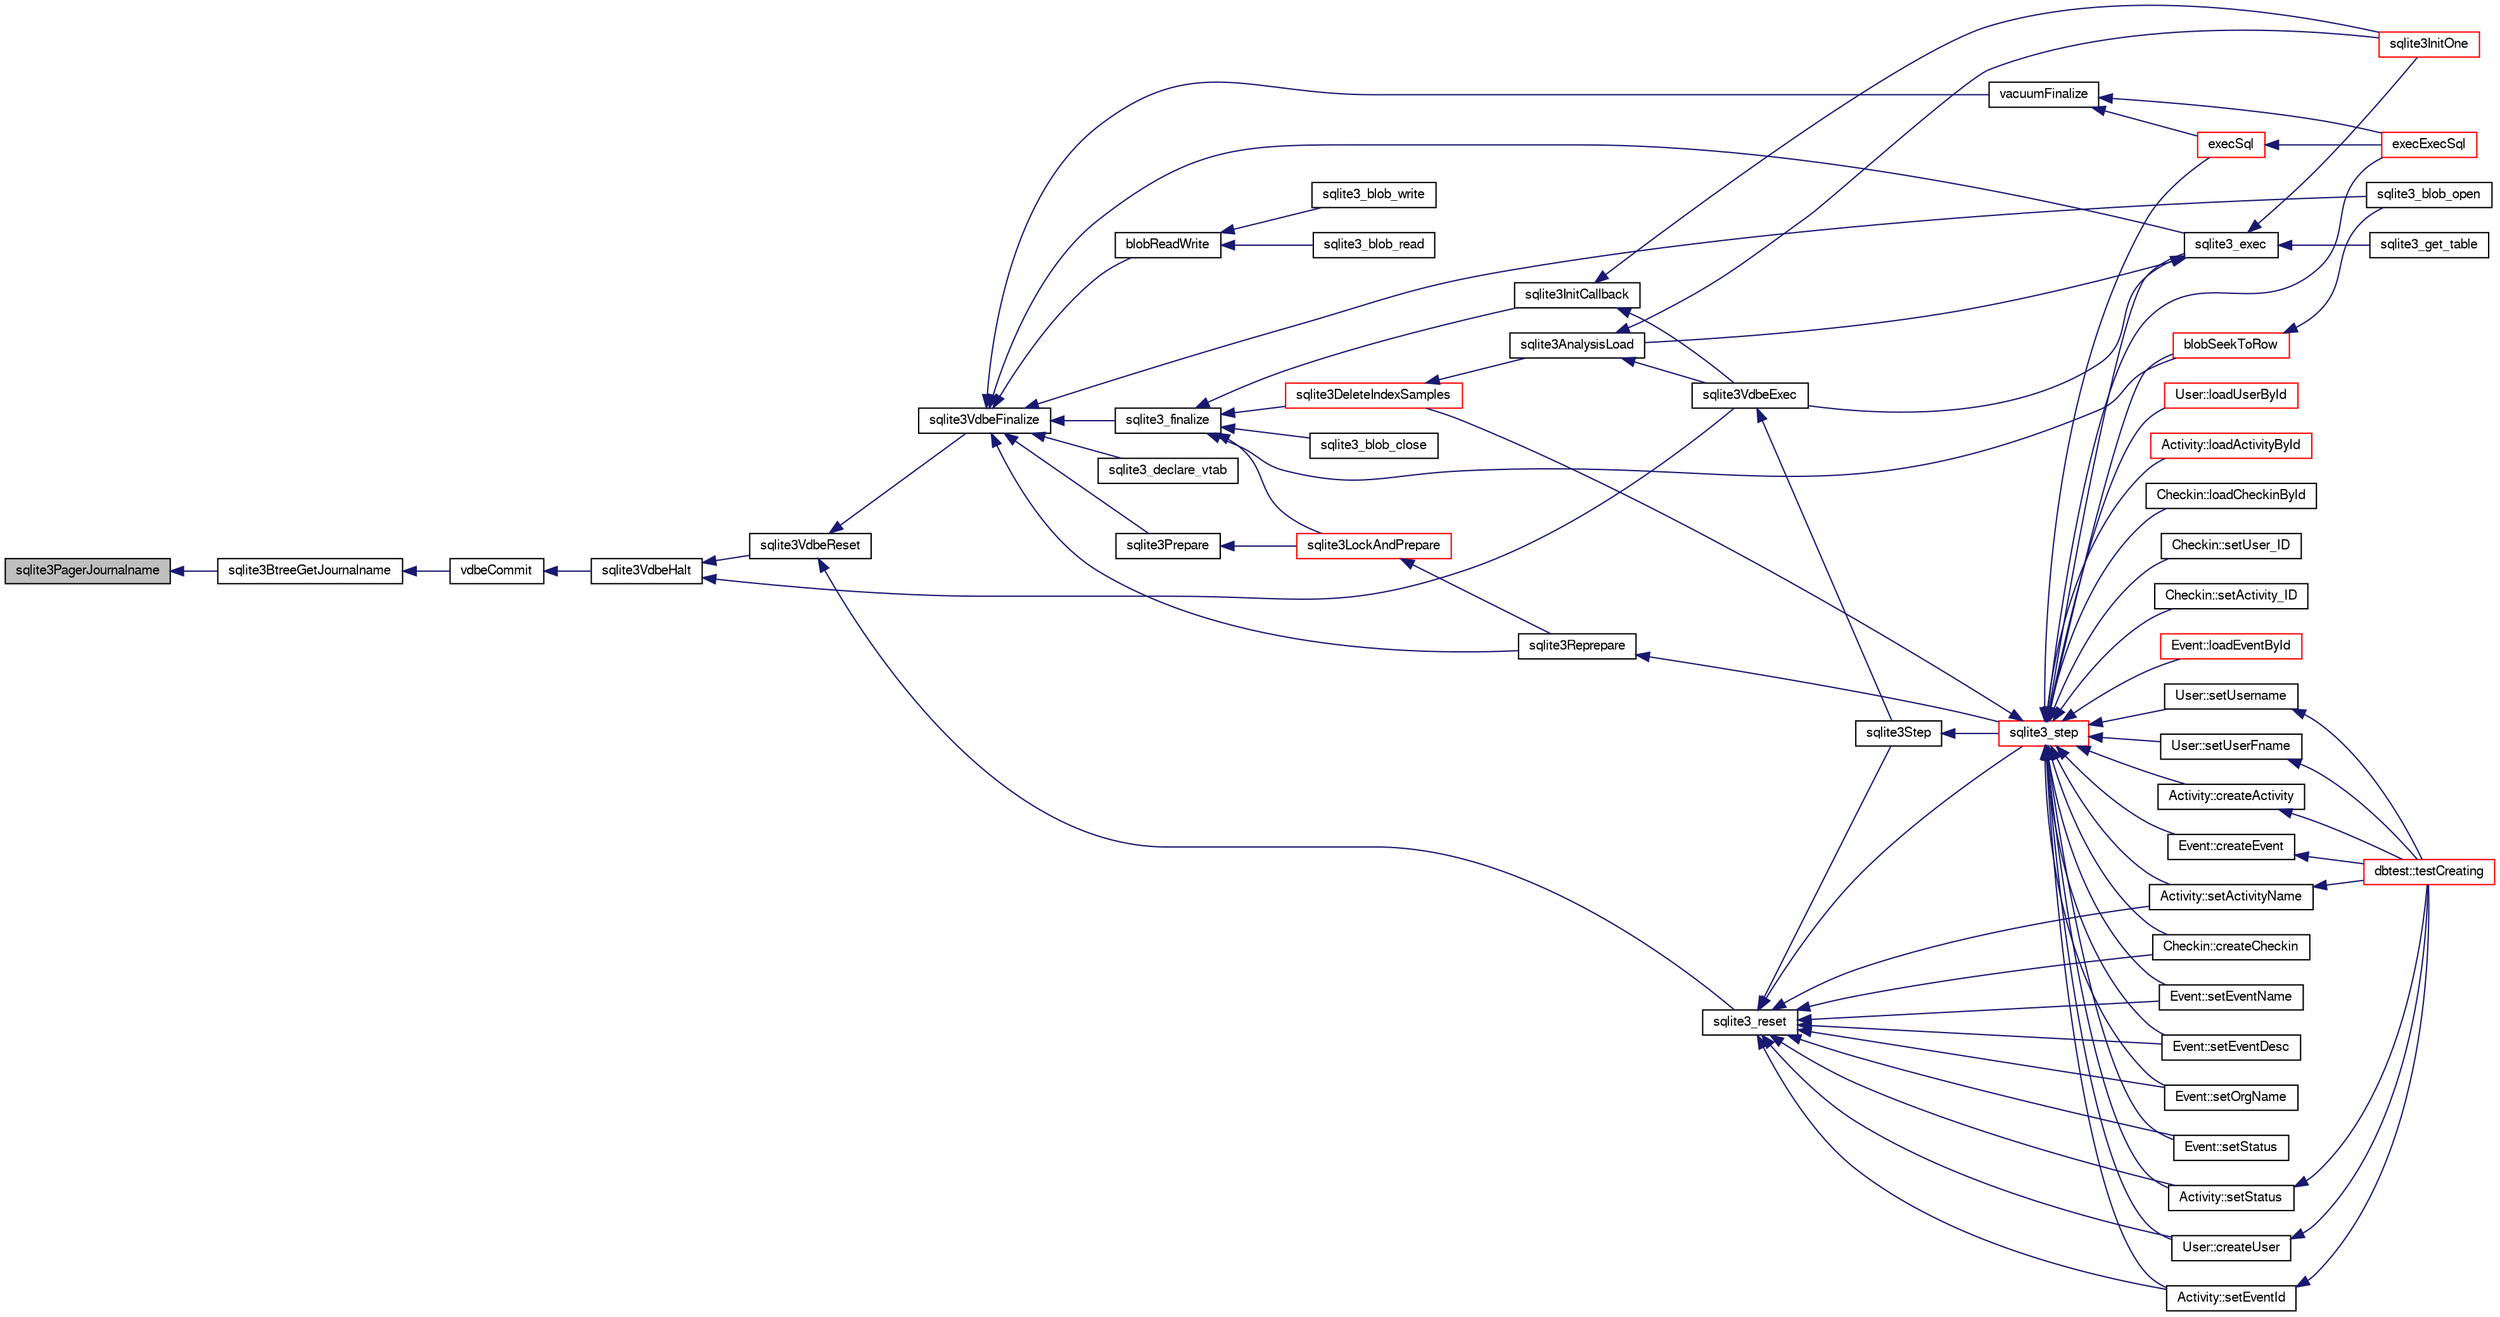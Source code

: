 digraph "sqlite3PagerJournalname"
{
  edge [fontname="FreeSans",fontsize="10",labelfontname="FreeSans",labelfontsize="10"];
  node [fontname="FreeSans",fontsize="10",shape=record];
  rankdir="LR";
  Node630411 [label="sqlite3PagerJournalname",height=0.2,width=0.4,color="black", fillcolor="grey75", style="filled", fontcolor="black"];
  Node630411 -> Node630412 [dir="back",color="midnightblue",fontsize="10",style="solid",fontname="FreeSans"];
  Node630412 [label="sqlite3BtreeGetJournalname",height=0.2,width=0.4,color="black", fillcolor="white", style="filled",URL="$sqlite3_8c.html#a5b2a1ed176c0f5392231a34e780f55eb"];
  Node630412 -> Node630413 [dir="back",color="midnightblue",fontsize="10",style="solid",fontname="FreeSans"];
  Node630413 [label="vdbeCommit",height=0.2,width=0.4,color="black", fillcolor="white", style="filled",URL="$sqlite3_8c.html#a5d7f1e0625451b987728f600cfe1b92d"];
  Node630413 -> Node630414 [dir="back",color="midnightblue",fontsize="10",style="solid",fontname="FreeSans"];
  Node630414 [label="sqlite3VdbeHalt",height=0.2,width=0.4,color="black", fillcolor="white", style="filled",URL="$sqlite3_8c.html#a8d1d99703d999190fbc35ecc981cb709"];
  Node630414 -> Node630415 [dir="back",color="midnightblue",fontsize="10",style="solid",fontname="FreeSans"];
  Node630415 [label="sqlite3VdbeReset",height=0.2,width=0.4,color="black", fillcolor="white", style="filled",URL="$sqlite3_8c.html#a315a913742f7267f90d46d41446353b1"];
  Node630415 -> Node630416 [dir="back",color="midnightblue",fontsize="10",style="solid",fontname="FreeSans"];
  Node630416 [label="sqlite3VdbeFinalize",height=0.2,width=0.4,color="black", fillcolor="white", style="filled",URL="$sqlite3_8c.html#af81e0c8d03b71610d3a826469f67bbd4"];
  Node630416 -> Node630417 [dir="back",color="midnightblue",fontsize="10",style="solid",fontname="FreeSans"];
  Node630417 [label="sqlite3_finalize",height=0.2,width=0.4,color="black", fillcolor="white", style="filled",URL="$sqlite3_8h.html#a801195c0f771d40bb4be1e40f3b88945"];
  Node630417 -> Node630418 [dir="back",color="midnightblue",fontsize="10",style="solid",fontname="FreeSans"];
  Node630418 [label="blobSeekToRow",height=0.2,width=0.4,color="red", fillcolor="white", style="filled",URL="$sqlite3_8c.html#afff57e13332b98c8a44a7cebe38962ab"];
  Node630418 -> Node630419 [dir="back",color="midnightblue",fontsize="10",style="solid",fontname="FreeSans"];
  Node630419 [label="sqlite3_blob_open",height=0.2,width=0.4,color="black", fillcolor="white", style="filled",URL="$sqlite3_8h.html#adb8ad839a5bdd62a43785132bc7dd518"];
  Node630417 -> Node630421 [dir="back",color="midnightblue",fontsize="10",style="solid",fontname="FreeSans"];
  Node630421 [label="sqlite3_blob_close",height=0.2,width=0.4,color="black", fillcolor="white", style="filled",URL="$sqlite3_8h.html#a8885ae884821e14e1e4501183c5833d6"];
  Node630417 -> Node630422 [dir="back",color="midnightblue",fontsize="10",style="solid",fontname="FreeSans"];
  Node630422 [label="sqlite3DeleteIndexSamples",height=0.2,width=0.4,color="red", fillcolor="white", style="filled",URL="$sqlite3_8c.html#aaeda0302fbf61397ec009f65bed047ef"];
  Node630422 -> Node630423 [dir="back",color="midnightblue",fontsize="10",style="solid",fontname="FreeSans"];
  Node630423 [label="sqlite3AnalysisLoad",height=0.2,width=0.4,color="black", fillcolor="white", style="filled",URL="$sqlite3_8c.html#a48a2301c27e1d3d68708b9b8761b5a01"];
  Node630423 -> Node630424 [dir="back",color="midnightblue",fontsize="10",style="solid",fontname="FreeSans"];
  Node630424 [label="sqlite3VdbeExec",height=0.2,width=0.4,color="black", fillcolor="white", style="filled",URL="$sqlite3_8c.html#a8ce40a614bdc56719c4d642b1e4dfb21"];
  Node630424 -> Node630425 [dir="back",color="midnightblue",fontsize="10",style="solid",fontname="FreeSans"];
  Node630425 [label="sqlite3Step",height=0.2,width=0.4,color="black", fillcolor="white", style="filled",URL="$sqlite3_8c.html#a3f2872e873e2758a4beedad1d5113554"];
  Node630425 -> Node630426 [dir="back",color="midnightblue",fontsize="10",style="solid",fontname="FreeSans"];
  Node630426 [label="sqlite3_step",height=0.2,width=0.4,color="red", fillcolor="white", style="filled",URL="$sqlite3_8h.html#ac1e491ce36b7471eb28387f7d3c74334"];
  Node630426 -> Node630427 [dir="back",color="midnightblue",fontsize="10",style="solid",fontname="FreeSans"];
  Node630427 [label="Activity::createActivity",height=0.2,width=0.4,color="black", fillcolor="white", style="filled",URL="$classActivity.html#a813cc5e52c14ab49b39014c134e3425b"];
  Node630427 -> Node630428 [dir="back",color="midnightblue",fontsize="10",style="solid",fontname="FreeSans"];
  Node630428 [label="dbtest::testCreating",height=0.2,width=0.4,color="red", fillcolor="white", style="filled",URL="$classdbtest.html#a8193e88a7df657069c8a6bd09c8243b7"];
  Node630426 -> Node630430 [dir="back",color="midnightblue",fontsize="10",style="solid",fontname="FreeSans"];
  Node630430 [label="Activity::loadActivityById",height=0.2,width=0.4,color="red", fillcolor="white", style="filled",URL="$classActivity.html#abe4ffb4f08a47212ebf9013259d9e7fd"];
  Node630426 -> Node630432 [dir="back",color="midnightblue",fontsize="10",style="solid",fontname="FreeSans"];
  Node630432 [label="Activity::setEventId",height=0.2,width=0.4,color="black", fillcolor="white", style="filled",URL="$classActivity.html#adb1d0fd0d08f473e068f0a4086bfa9ca"];
  Node630432 -> Node630428 [dir="back",color="midnightblue",fontsize="10",style="solid",fontname="FreeSans"];
  Node630426 -> Node630433 [dir="back",color="midnightblue",fontsize="10",style="solid",fontname="FreeSans"];
  Node630433 [label="Activity::setActivityName",height=0.2,width=0.4,color="black", fillcolor="white", style="filled",URL="$classActivity.html#a62dc3737b33915a36086f9dd26d16a81"];
  Node630433 -> Node630428 [dir="back",color="midnightblue",fontsize="10",style="solid",fontname="FreeSans"];
  Node630426 -> Node630434 [dir="back",color="midnightblue",fontsize="10",style="solid",fontname="FreeSans"];
  Node630434 [label="Activity::setStatus",height=0.2,width=0.4,color="black", fillcolor="white", style="filled",URL="$classActivity.html#af618135a7738f4d2a7ee147a8ef912ea"];
  Node630434 -> Node630428 [dir="back",color="midnightblue",fontsize="10",style="solid",fontname="FreeSans"];
  Node630426 -> Node630435 [dir="back",color="midnightblue",fontsize="10",style="solid",fontname="FreeSans"];
  Node630435 [label="Checkin::createCheckin",height=0.2,width=0.4,color="black", fillcolor="white", style="filled",URL="$classCheckin.html#a4e40acdf7fff0e607f6de4f24f3a163c"];
  Node630426 -> Node630436 [dir="back",color="midnightblue",fontsize="10",style="solid",fontname="FreeSans"];
  Node630436 [label="Checkin::loadCheckinById",height=0.2,width=0.4,color="black", fillcolor="white", style="filled",URL="$classCheckin.html#a3461f70ea6c68475225f2a07f78a21e0"];
  Node630426 -> Node630437 [dir="back",color="midnightblue",fontsize="10",style="solid",fontname="FreeSans"];
  Node630437 [label="Checkin::setUser_ID",height=0.2,width=0.4,color="black", fillcolor="white", style="filled",URL="$classCheckin.html#a76ab640f4f912876dbebf183db5359c6"];
  Node630426 -> Node630438 [dir="back",color="midnightblue",fontsize="10",style="solid",fontname="FreeSans"];
  Node630438 [label="Checkin::setActivity_ID",height=0.2,width=0.4,color="black", fillcolor="white", style="filled",URL="$classCheckin.html#ab2ff3ec2604ec73a42af25874a00b232"];
  Node630426 -> Node630439 [dir="back",color="midnightblue",fontsize="10",style="solid",fontname="FreeSans"];
  Node630439 [label="Event::createEvent",height=0.2,width=0.4,color="black", fillcolor="white", style="filled",URL="$classEvent.html#a77adb9f4a46ffb32c2d931f0691f5903"];
  Node630439 -> Node630428 [dir="back",color="midnightblue",fontsize="10",style="solid",fontname="FreeSans"];
  Node630426 -> Node630440 [dir="back",color="midnightblue",fontsize="10",style="solid",fontname="FreeSans"];
  Node630440 [label="Event::loadEventById",height=0.2,width=0.4,color="red", fillcolor="white", style="filled",URL="$classEvent.html#afa66cea33f722dbeecb69cc98fdea055"];
  Node630426 -> Node630441 [dir="back",color="midnightblue",fontsize="10",style="solid",fontname="FreeSans"];
  Node630441 [label="Event::setEventName",height=0.2,width=0.4,color="black", fillcolor="white", style="filled",URL="$classEvent.html#a10596b6ca077df05184e30d62b08729d"];
  Node630426 -> Node630442 [dir="back",color="midnightblue",fontsize="10",style="solid",fontname="FreeSans"];
  Node630442 [label="Event::setEventDesc",height=0.2,width=0.4,color="black", fillcolor="white", style="filled",URL="$classEvent.html#ae36b8377dcae792f1c5c4726024c981b"];
  Node630426 -> Node630443 [dir="back",color="midnightblue",fontsize="10",style="solid",fontname="FreeSans"];
  Node630443 [label="Event::setOrgName",height=0.2,width=0.4,color="black", fillcolor="white", style="filled",URL="$classEvent.html#a19aac0f776bd764563a54977656cf680"];
  Node630426 -> Node630444 [dir="back",color="midnightblue",fontsize="10",style="solid",fontname="FreeSans"];
  Node630444 [label="Event::setStatus",height=0.2,width=0.4,color="black", fillcolor="white", style="filled",URL="$classEvent.html#ab0a6b9285af0f4172eb841e2b80f8972"];
  Node630426 -> Node630418 [dir="back",color="midnightblue",fontsize="10",style="solid",fontname="FreeSans"];
  Node630426 -> Node630422 [dir="back",color="midnightblue",fontsize="10",style="solid",fontname="FreeSans"];
  Node630426 -> Node630445 [dir="back",color="midnightblue",fontsize="10",style="solid",fontname="FreeSans"];
  Node630445 [label="sqlite3_exec",height=0.2,width=0.4,color="black", fillcolor="white", style="filled",URL="$sqlite3_8h.html#a97487ec8150e0bcc8fa392ab8f0e24db"];
  Node630445 -> Node630424 [dir="back",color="midnightblue",fontsize="10",style="solid",fontname="FreeSans"];
  Node630445 -> Node630423 [dir="back",color="midnightblue",fontsize="10",style="solid",fontname="FreeSans"];
  Node630445 -> Node630446 [dir="back",color="midnightblue",fontsize="10",style="solid",fontname="FreeSans"];
  Node630446 [label="sqlite3InitOne",height=0.2,width=0.4,color="red", fillcolor="white", style="filled",URL="$sqlite3_8c.html#ac4318b25df65269906b0379251fe9b85"];
  Node630445 -> Node630547 [dir="back",color="midnightblue",fontsize="10",style="solid",fontname="FreeSans"];
  Node630547 [label="sqlite3_get_table",height=0.2,width=0.4,color="black", fillcolor="white", style="filled",URL="$sqlite3_8h.html#a5effeac4e12df57beaa35c5be1f61579"];
  Node630426 -> Node630548 [dir="back",color="midnightblue",fontsize="10",style="solid",fontname="FreeSans"];
  Node630548 [label="execSql",height=0.2,width=0.4,color="red", fillcolor="white", style="filled",URL="$sqlite3_8c.html#a7d16651b98a110662f4c265eff0246cb"];
  Node630548 -> Node630549 [dir="back",color="midnightblue",fontsize="10",style="solid",fontname="FreeSans"];
  Node630549 [label="execExecSql",height=0.2,width=0.4,color="red", fillcolor="white", style="filled",URL="$sqlite3_8c.html#ac1be09a6c047f21133d16378d301e0d4"];
  Node630426 -> Node630549 [dir="back",color="midnightblue",fontsize="10",style="solid",fontname="FreeSans"];
  Node630426 -> Node630551 [dir="back",color="midnightblue",fontsize="10",style="solid",fontname="FreeSans"];
  Node630551 [label="User::createUser",height=0.2,width=0.4,color="black", fillcolor="white", style="filled",URL="$classUser.html#a22ed673939e8cc0a136130b809bba513"];
  Node630551 -> Node630428 [dir="back",color="midnightblue",fontsize="10",style="solid",fontname="FreeSans"];
  Node630426 -> Node630552 [dir="back",color="midnightblue",fontsize="10",style="solid",fontname="FreeSans"];
  Node630552 [label="User::loadUserById",height=0.2,width=0.4,color="red", fillcolor="white", style="filled",URL="$classUser.html#a863377665b7fb83c5547dcf9727f5092"];
  Node630426 -> Node630553 [dir="back",color="midnightblue",fontsize="10",style="solid",fontname="FreeSans"];
  Node630553 [label="User::setUsername",height=0.2,width=0.4,color="black", fillcolor="white", style="filled",URL="$classUser.html#aa0497022a136cb78de785b0a39ae60b1"];
  Node630553 -> Node630428 [dir="back",color="midnightblue",fontsize="10",style="solid",fontname="FreeSans"];
  Node630426 -> Node630554 [dir="back",color="midnightblue",fontsize="10",style="solid",fontname="FreeSans"];
  Node630554 [label="User::setUserFname",height=0.2,width=0.4,color="black", fillcolor="white", style="filled",URL="$classUser.html#a72657eb55cd0ca437b4841a43f19912f"];
  Node630554 -> Node630428 [dir="back",color="midnightblue",fontsize="10",style="solid",fontname="FreeSans"];
  Node630423 -> Node630446 [dir="back",color="midnightblue",fontsize="10",style="solid",fontname="FreeSans"];
  Node630417 -> Node630612 [dir="back",color="midnightblue",fontsize="10",style="solid",fontname="FreeSans"];
  Node630612 [label="sqlite3InitCallback",height=0.2,width=0.4,color="black", fillcolor="white", style="filled",URL="$sqlite3_8c.html#a5183ff3c8b5311c7332250013ee018b3"];
  Node630612 -> Node630424 [dir="back",color="midnightblue",fontsize="10",style="solid",fontname="FreeSans"];
  Node630612 -> Node630446 [dir="back",color="midnightblue",fontsize="10",style="solid",fontname="FreeSans"];
  Node630417 -> Node630609 [dir="back",color="midnightblue",fontsize="10",style="solid",fontname="FreeSans"];
  Node630609 [label="sqlite3LockAndPrepare",height=0.2,width=0.4,color="red", fillcolor="white", style="filled",URL="$sqlite3_8c.html#a5db1ec5589aa2b02c6d979211a8789bd"];
  Node630609 -> Node630610 [dir="back",color="midnightblue",fontsize="10",style="solid",fontname="FreeSans"];
  Node630610 [label="sqlite3Reprepare",height=0.2,width=0.4,color="black", fillcolor="white", style="filled",URL="$sqlite3_8c.html#a7e2f7299cc947d07e782f6ac561fa937"];
  Node630610 -> Node630426 [dir="back",color="midnightblue",fontsize="10",style="solid",fontname="FreeSans"];
  Node630416 -> Node630419 [dir="back",color="midnightblue",fontsize="10",style="solid",fontname="FreeSans"];
  Node630416 -> Node630670 [dir="back",color="midnightblue",fontsize="10",style="solid",fontname="FreeSans"];
  Node630670 [label="blobReadWrite",height=0.2,width=0.4,color="black", fillcolor="white", style="filled",URL="$sqlite3_8c.html#a6c1d57e4337ee1b8655215c06dea4046"];
  Node630670 -> Node630671 [dir="back",color="midnightblue",fontsize="10",style="solid",fontname="FreeSans"];
  Node630671 [label="sqlite3_blob_read",height=0.2,width=0.4,color="black", fillcolor="white", style="filled",URL="$sqlite3_8h.html#ae63f397da378931a64a597069ce3532a"];
  Node630670 -> Node630672 [dir="back",color="midnightblue",fontsize="10",style="solid",fontname="FreeSans"];
  Node630672 [label="sqlite3_blob_write",height=0.2,width=0.4,color="black", fillcolor="white", style="filled",URL="$sqlite3_8h.html#a0dd24c2ce4bfd36279ed96e8266b1d87"];
  Node630416 -> Node630445 [dir="back",color="midnightblue",fontsize="10",style="solid",fontname="FreeSans"];
  Node630416 -> Node630608 [dir="back",color="midnightblue",fontsize="10",style="solid",fontname="FreeSans"];
  Node630608 [label="sqlite3Prepare",height=0.2,width=0.4,color="black", fillcolor="white", style="filled",URL="$sqlite3_8c.html#acb25890858d0bf4b12eb7aae569f0c7b"];
  Node630608 -> Node630609 [dir="back",color="midnightblue",fontsize="10",style="solid",fontname="FreeSans"];
  Node630416 -> Node630610 [dir="back",color="midnightblue",fontsize="10",style="solid",fontname="FreeSans"];
  Node630416 -> Node630673 [dir="back",color="midnightblue",fontsize="10",style="solid",fontname="FreeSans"];
  Node630673 [label="vacuumFinalize",height=0.2,width=0.4,color="black", fillcolor="white", style="filled",URL="$sqlite3_8c.html#a632db76c46aca8f067d585295d2ada31"];
  Node630673 -> Node630548 [dir="back",color="midnightblue",fontsize="10",style="solid",fontname="FreeSans"];
  Node630673 -> Node630549 [dir="back",color="midnightblue",fontsize="10",style="solid",fontname="FreeSans"];
  Node630416 -> Node630617 [dir="back",color="midnightblue",fontsize="10",style="solid",fontname="FreeSans"];
  Node630617 [label="sqlite3_declare_vtab",height=0.2,width=0.4,color="black", fillcolor="white", style="filled",URL="$sqlite3_8h.html#a65393c41da76ae1470a7c7f4b4aca600"];
  Node630415 -> Node630674 [dir="back",color="midnightblue",fontsize="10",style="solid",fontname="FreeSans"];
  Node630674 [label="sqlite3_reset",height=0.2,width=0.4,color="black", fillcolor="white", style="filled",URL="$sqlite3_8h.html#a758efebc2e95694959ab0e74b397984c"];
  Node630674 -> Node630432 [dir="back",color="midnightblue",fontsize="10",style="solid",fontname="FreeSans"];
  Node630674 -> Node630433 [dir="back",color="midnightblue",fontsize="10",style="solid",fontname="FreeSans"];
  Node630674 -> Node630434 [dir="back",color="midnightblue",fontsize="10",style="solid",fontname="FreeSans"];
  Node630674 -> Node630435 [dir="back",color="midnightblue",fontsize="10",style="solid",fontname="FreeSans"];
  Node630674 -> Node630441 [dir="back",color="midnightblue",fontsize="10",style="solid",fontname="FreeSans"];
  Node630674 -> Node630442 [dir="back",color="midnightblue",fontsize="10",style="solid",fontname="FreeSans"];
  Node630674 -> Node630443 [dir="back",color="midnightblue",fontsize="10",style="solid",fontname="FreeSans"];
  Node630674 -> Node630444 [dir="back",color="midnightblue",fontsize="10",style="solid",fontname="FreeSans"];
  Node630674 -> Node630425 [dir="back",color="midnightblue",fontsize="10",style="solid",fontname="FreeSans"];
  Node630674 -> Node630426 [dir="back",color="midnightblue",fontsize="10",style="solid",fontname="FreeSans"];
  Node630674 -> Node630551 [dir="back",color="midnightblue",fontsize="10",style="solid",fontname="FreeSans"];
  Node630414 -> Node630424 [dir="back",color="midnightblue",fontsize="10",style="solid",fontname="FreeSans"];
}
